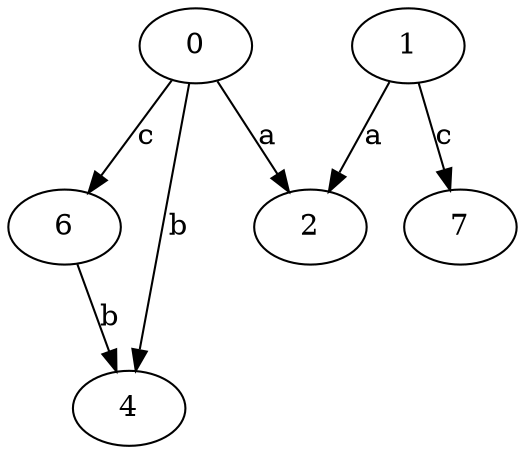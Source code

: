 strict digraph  {
0;
1;
2;
4;
6;
7;
0 -> 2  [label=a];
0 -> 4  [label=b];
0 -> 6  [label=c];
1 -> 2  [label=a];
1 -> 7  [label=c];
6 -> 4  [label=b];
}
